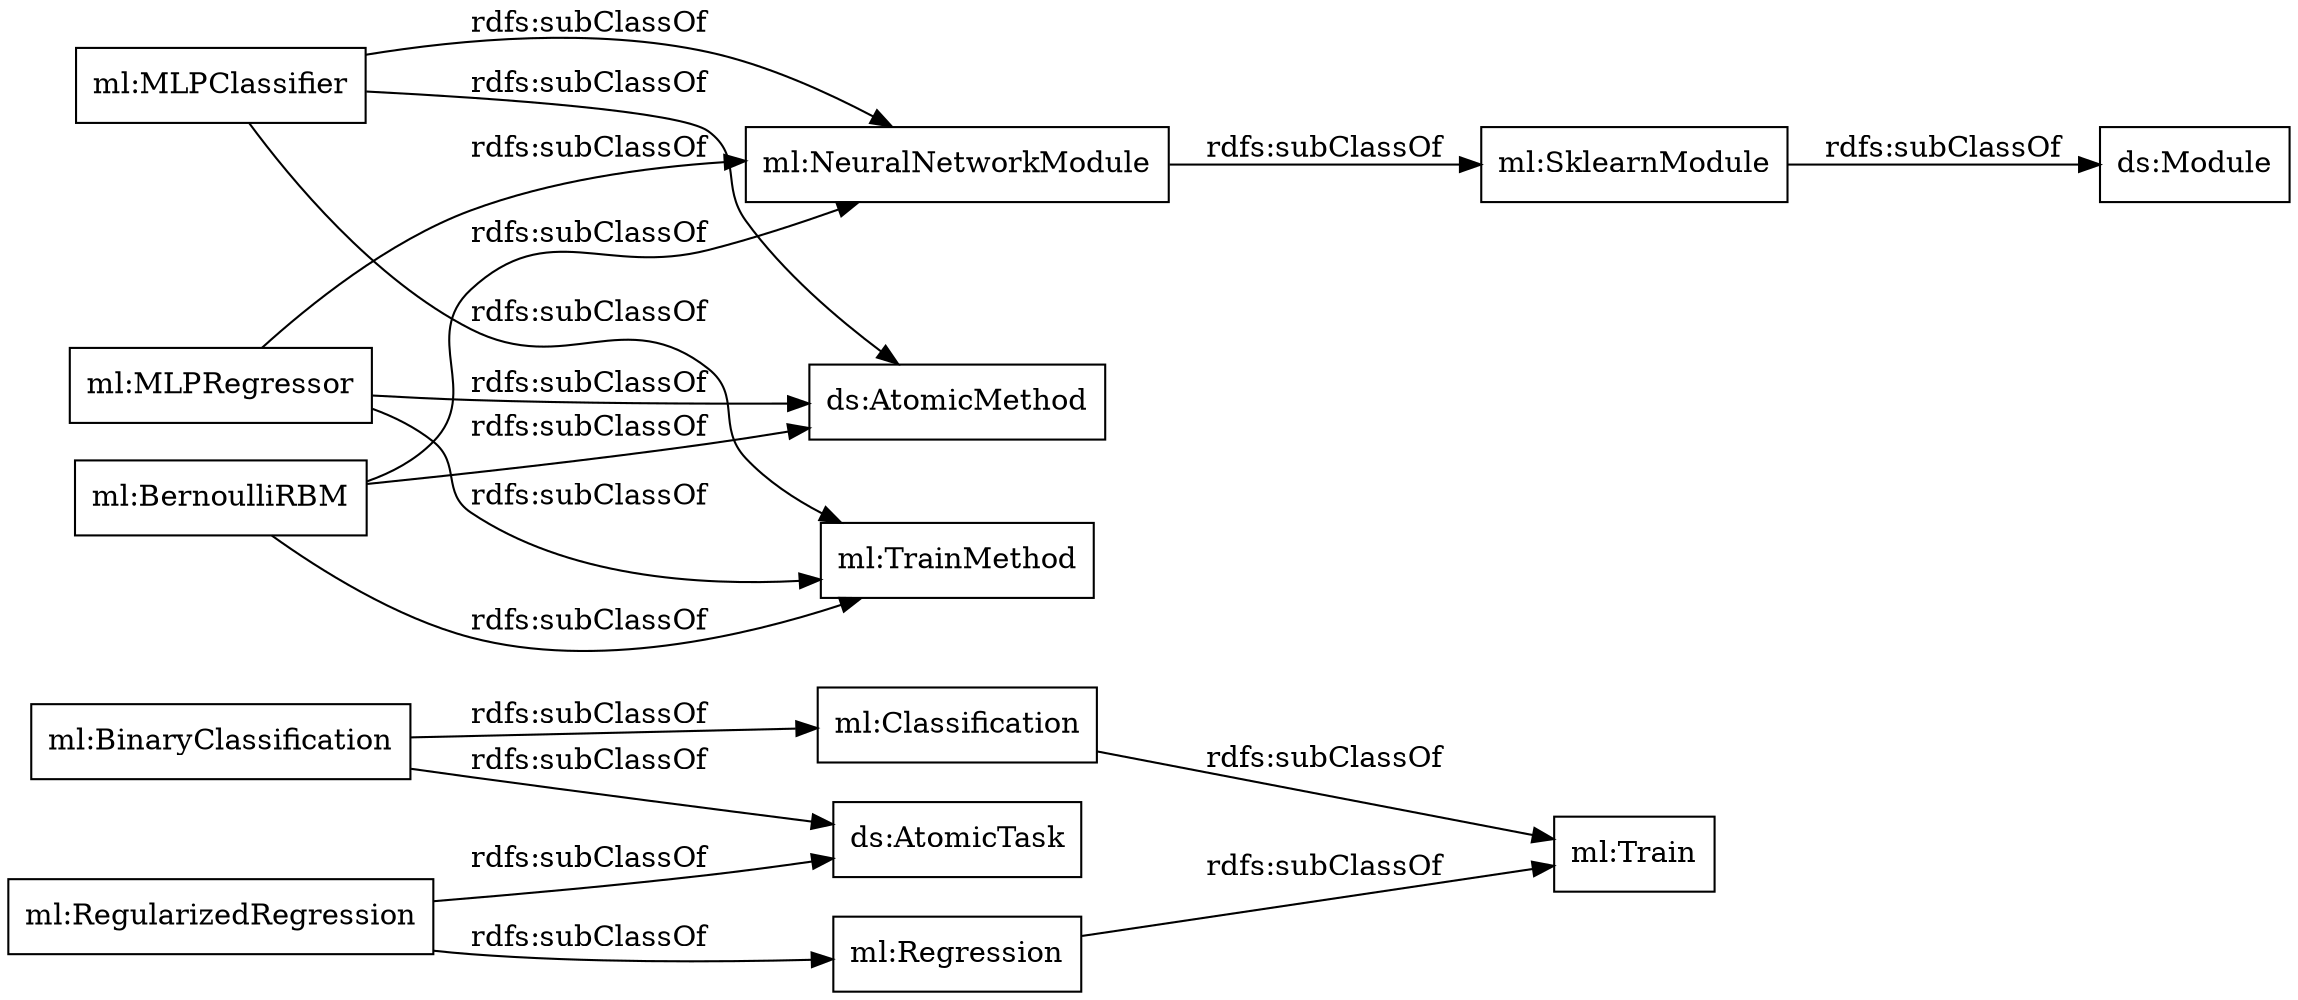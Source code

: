 digraph ar2dtool_diagram { 
rankdir=LR;
size="1000"
node [shape = rectangle, color="black"]; "ml:BinaryClassification" "ml:NeuralNetworkModule" "ml:Classification" "ml:MLPRegressor" "ml:Train" "ml:MLPClassifier" "ml:SklearnModule" "ml:Regression" "ml:BernoulliRBM" "ml:RegularizedRegression" ; /*classes style*/
	"ml:SklearnModule" -> "ds:Module" [ label = "rdfs:subClassOf" ];
	"ml:Classification" -> "ml:Train" [ label = "rdfs:subClassOf" ];
	"ml:RegularizedRegression" -> "ml:Regression" [ label = "rdfs:subClassOf" ];
	"ml:RegularizedRegression" -> "ds:AtomicTask" [ label = "rdfs:subClassOf" ];
	"ml:NeuralNetworkModule" -> "ml:SklearnModule" [ label = "rdfs:subClassOf" ];
	"ml:MLPClassifier" -> "ml:TrainMethod" [ label = "rdfs:subClassOf" ];
	"ml:MLPClassifier" -> "ml:NeuralNetworkModule" [ label = "rdfs:subClassOf" ];
	"ml:MLPClassifier" -> "ds:AtomicMethod" [ label = "rdfs:subClassOf" ];
	"ml:BinaryClassification" -> "ml:Classification" [ label = "rdfs:subClassOf" ];
	"ml:BinaryClassification" -> "ds:AtomicTask" [ label = "rdfs:subClassOf" ];
	"ml:MLPRegressor" -> "ml:TrainMethod" [ label = "rdfs:subClassOf" ];
	"ml:MLPRegressor" -> "ml:NeuralNetworkModule" [ label = "rdfs:subClassOf" ];
	"ml:MLPRegressor" -> "ds:AtomicMethod" [ label = "rdfs:subClassOf" ];
	"ml:BernoulliRBM" -> "ml:TrainMethod" [ label = "rdfs:subClassOf" ];
	"ml:BernoulliRBM" -> "ml:NeuralNetworkModule" [ label = "rdfs:subClassOf" ];
	"ml:BernoulliRBM" -> "ds:AtomicMethod" [ label = "rdfs:subClassOf" ];
	"ml:Regression" -> "ml:Train" [ label = "rdfs:subClassOf" ];

}
